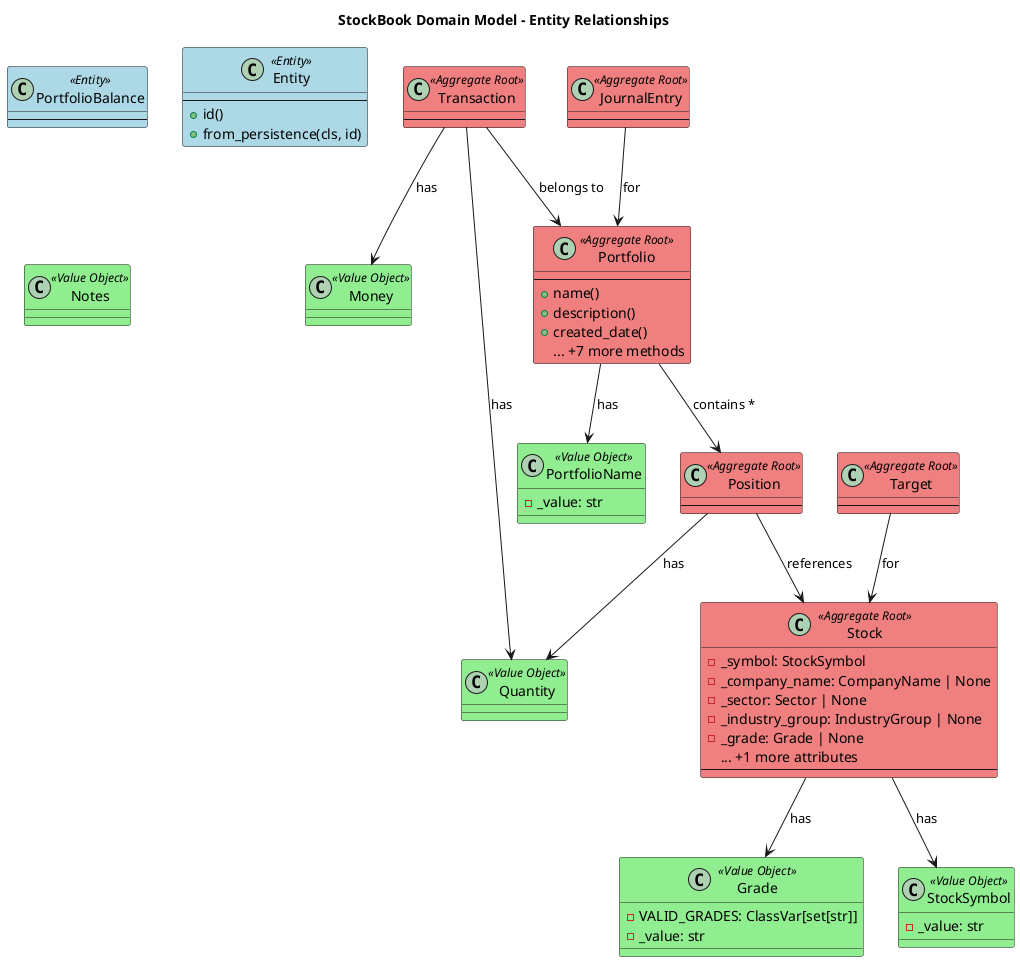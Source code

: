 @startuml 08_domain_entity_relationships
!define ENTITY(name,desc) class name <<Entity>> #LightBlue
!define VALUE_OBJECT(name,desc) class name <<Value Object>> #LightGreen
!define AGGREGATE_ROOT(name,desc) class name <<Aggregate Root>> #LightCoral

title StockBook Domain Model - Entity Relationships

AGGREGATE_ROOT(Stock, "Aggregate Root") {
  - _symbol: StockSymbol
  - _company_name: CompanyName | None
  - _sector: Sector | None
  - _industry_group: IndustryGroup | None
  - _grade: Grade | None
  ... +1 more attributes
  --
}

ENTITY(PortfolioBalance, "Entity") {
  --
}

AGGREGATE_ROOT(Position, "Aggregate Root") {
  --
}

AGGREGATE_ROOT(Target, "Aggregate Root") {
  --
}

AGGREGATE_ROOT(JournalEntry, "Aggregate Root") {
  --
}

AGGREGATE_ROOT(Portfolio, "Aggregate Root") {
  --
  + name()
  + description()
  + created_date()
  ... +7 more methods
}

ENTITY(Entity, "Entity") {
  --
  + id()
  + from_persistence(cls, id)
}

AGGREGATE_ROOT(Transaction, "Aggregate Root") {
  --
}

VALUE_OBJECT(Grade, "Value Object") {
  - VALID_GRADES: ClassVar[set[str]]
  - _value: str
}

VALUE_OBJECT(StockSymbol, "Value Object") {
  - _value: str
}

VALUE_OBJECT(Money, "Value Object") {
}

VALUE_OBJECT(PortfolioName, "Value Object") {
  - _value: str
}

VALUE_OBJECT(Notes, "Value Object") {
}

VALUE_OBJECT(Quantity, "Value Object") {
}

' Relationships
Stock --> StockSymbol : has
Stock --> Grade : has
Portfolio --> PortfolioName : has
Portfolio --> Position : contains *
Position --> Stock : references
Position --> Quantity : has
Transaction --> Money : has
Transaction --> Quantity : has
Transaction --> Portfolio : belongs to
Target --> Stock : for
JournalEntry --> Portfolio : for

@enduml